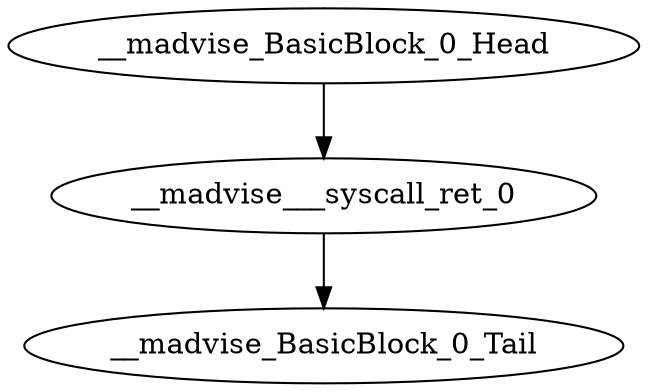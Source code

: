 digraph G {
    "__madvise___syscall_ret_0" -> "__madvise_BasicBlock_0_Tail"
    "__madvise_BasicBlock_0_Head" -> "__madvise___syscall_ret_0"
}
